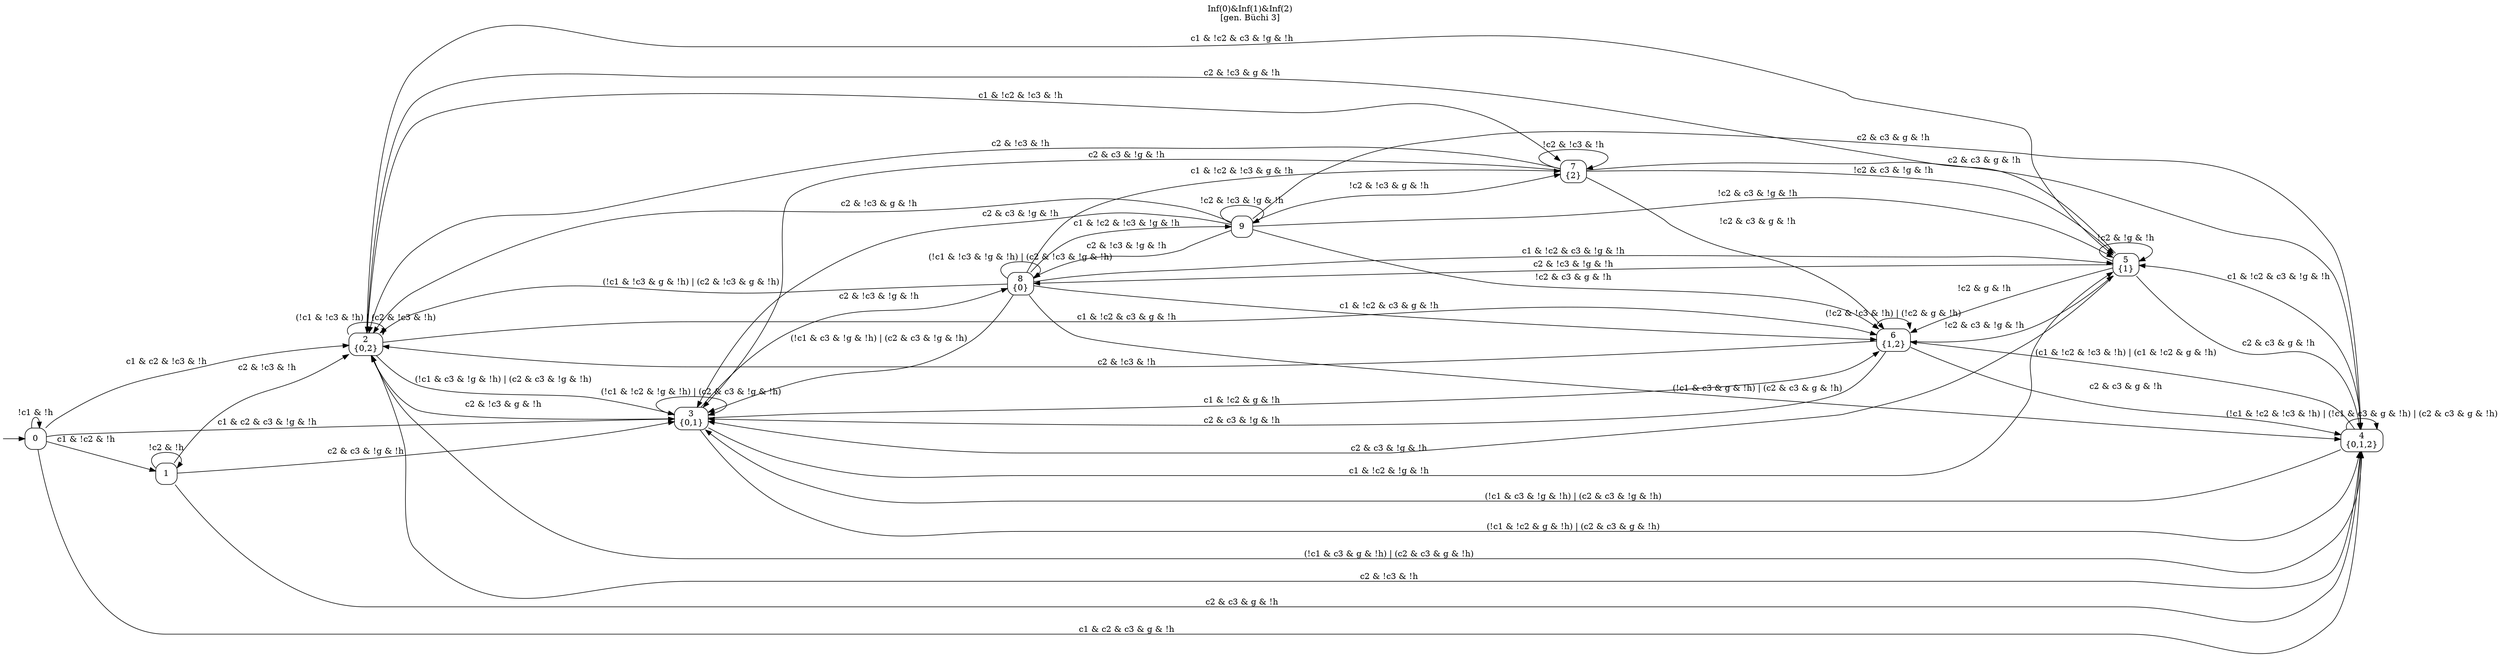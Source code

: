 digraph "" {
  rankdir=LR
  label="Inf(0)&Inf(1)&Inf(2)\n[gen. Büchi 3]"
  labelloc="t"
  node [shape="box",style="rounded",width="0.5"]
  I [label="", style=invis, width=0]
  I -> 0
  0 [label="0"]
  0 -> 0 [label="!c1 & !h"]
  0 -> 1 [label="c1 & !c2 & !h"]
  0 -> 2 [label="c1 & c2 & !c3 & !h"]
  0 -> 3 [label="c1 & c2 & c3 & !g & !h"]
  0 -> 4 [label="c1 & c2 & c3 & g & !h"]
  1 [label="1"]
  1 -> 1 [label="!c2 & !h"]
  1 -> 2 [label="c2 & !c3 & !h"]
  1 -> 3 [label="c2 & c3 & !g & !h"]
  1 -> 4 [label="c2 & c3 & g & !h"]
  2 [label="2\n{0,2}"]
  2 -> 2 [label="(!c1 & !c3 & !h) | (c2 & !c3 & !h)"]
  2 -> 3 [label="(!c1 & c3 & !g & !h) | (c2 & c3 & !g & !h)"]
  2 -> 4 [label="(!c1 & c3 & g & !h) | (c2 & c3 & g & !h)"]
  2 -> 5 [label="c1 & !c2 & c3 & !g & !h"]
  2 -> 6 [label="c1 & !c2 & c3 & g & !h"]
  2 -> 7 [label="c1 & !c2 & !c3 & !h"]
  3 [label="3\n{0,1}"]
  3 -> 2 [label="c2 & !c3 & g & !h"]
  3 -> 3 [label="(!c1 & !c2 & !g & !h) | (c2 & c3 & !g & !h)"]
  3 -> 4 [label="(!c1 & !c2 & g & !h) | (c2 & c3 & g & !h)"]
  3 -> 5 [label="c1 & !c2 & !g & !h"]
  3 -> 6 [label="c1 & !c2 & g & !h"]
  3 -> 8 [label="c2 & !c3 & !g & !h"]
  4 [label="4\n{0,1,2}"]
  4 -> 2 [label="c2 & !c3 & !h"]
  4 -> 3 [label="(!c1 & c3 & !g & !h) | (c2 & c3 & !g & !h)"]
  4 -> 4 [label="(!c1 & !c2 & !c3 & !h) | (!c1 & c3 & g & !h) | (c2 & c3 & g & !h)"]
  4 -> 5 [label="c1 & !c2 & c3 & !g & !h"]
  4 -> 6 [label="(c1 & !c2 & !c3 & !h) | (c1 & !c2 & g & !h)"]
  5 [label="5\n{1}"]
  5 -> 2 [label="c2 & !c3 & g & !h"]
  5 -> 3 [label="c2 & c3 & !g & !h"]
  5 -> 4 [label="c2 & c3 & g & !h"]
  5 -> 5 [label="!c2 & !g & !h"]
  5 -> 6 [label="!c2 & g & !h"]
  5 -> 8 [label="c2 & !c3 & !g & !h"]
  6 [label="6\n{1,2}"]
  6 -> 2 [label="c2 & !c3 & !h"]
  6 -> 3 [label="c2 & c3 & !g & !h"]
  6 -> 4 [label="c2 & c3 & g & !h"]
  6 -> 5 [label="!c2 & c3 & !g & !h"]
  6 -> 6 [label="(!c2 & !c3 & !h) | (!c2 & g & !h)"]
  7 [label="7\n{2}"]
  7 -> 2 [label="c2 & !c3 & !h"]
  7 -> 3 [label="c2 & c3 & !g & !h"]
  7 -> 4 [label="c2 & c3 & g & !h"]
  7 -> 5 [label="!c2 & c3 & !g & !h"]
  7 -> 6 [label="!c2 & c3 & g & !h"]
  7 -> 7 [label="!c2 & !c3 & !h"]
  8 [label="8\n{0}"]
  8 -> 2 [label="(!c1 & !c3 & g & !h) | (c2 & !c3 & g & !h)"]
  8 -> 3 [label="(!c1 & c3 & !g & !h) | (c2 & c3 & !g & !h)"]
  8 -> 4 [label="(!c1 & c3 & g & !h) | (c2 & c3 & g & !h)"]
  8 -> 5 [label="c1 & !c2 & c3 & !g & !h"]
  8 -> 6 [label="c1 & !c2 & c3 & g & !h"]
  8 -> 8 [label="(!c1 & !c3 & !g & !h) | (c2 & !c3 & !g & !h)"]
  8 -> 7 [label="c1 & !c2 & !c3 & g & !h"]
  8 -> 9 [label="c1 & !c2 & !c3 & !g & !h"]
  9 [label="9"]
  9 -> 2 [label="c2 & !c3 & g & !h"]
  9 -> 3 [label="c2 & c3 & !g & !h"]
  9 -> 4 [label="c2 & c3 & g & !h"]
  9 -> 5 [label="!c2 & c3 & !g & !h"]
  9 -> 6 [label="!c2 & c3 & g & !h"]
  9 -> 8 [label="c2 & !c3 & !g & !h"]
  9 -> 7 [label="!c2 & !c3 & g & !h"]
  9 -> 9 [label="!c2 & !c3 & !g & !h"]
}
